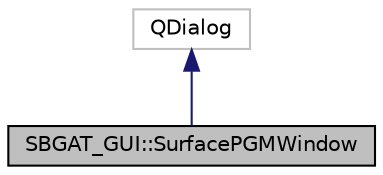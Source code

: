 digraph "SBGAT_GUI::SurfacePGMWindow"
{
 // LATEX_PDF_SIZE
  edge [fontname="Helvetica",fontsize="10",labelfontname="Helvetica",labelfontsize="10"];
  node [fontname="Helvetica",fontsize="10",shape=record];
  Node0 [label="SBGAT_GUI::SurfacePGMWindow",height=0.2,width=0.4,color="black", fillcolor="grey75", style="filled", fontcolor="black",tooltip="SurfacePGMWindow class defining a window where a user evaluate the Polyhedron Gravity Model of a shap..."];
  Node1 -> Node0 [dir="back",color="midnightblue",fontsize="10",style="solid",fontname="Helvetica"];
  Node1 [label="QDialog",height=0.2,width=0.4,color="grey75", fillcolor="white", style="filled",tooltip=" "];
}
